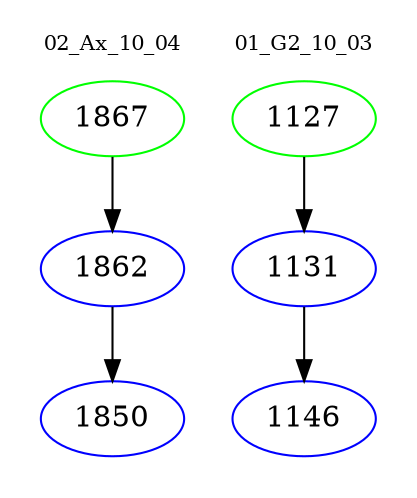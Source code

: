 digraph{
subgraph cluster_0 {
color = white
label = "02_Ax_10_04";
fontsize=10;
T0_1867 [label="1867", color="green"]
T0_1867 -> T0_1862 [color="black"]
T0_1862 [label="1862", color="blue"]
T0_1862 -> T0_1850 [color="black"]
T0_1850 [label="1850", color="blue"]
}
subgraph cluster_1 {
color = white
label = "01_G2_10_03";
fontsize=10;
T1_1127 [label="1127", color="green"]
T1_1127 -> T1_1131 [color="black"]
T1_1131 [label="1131", color="blue"]
T1_1131 -> T1_1146 [color="black"]
T1_1146 [label="1146", color="blue"]
}
}
